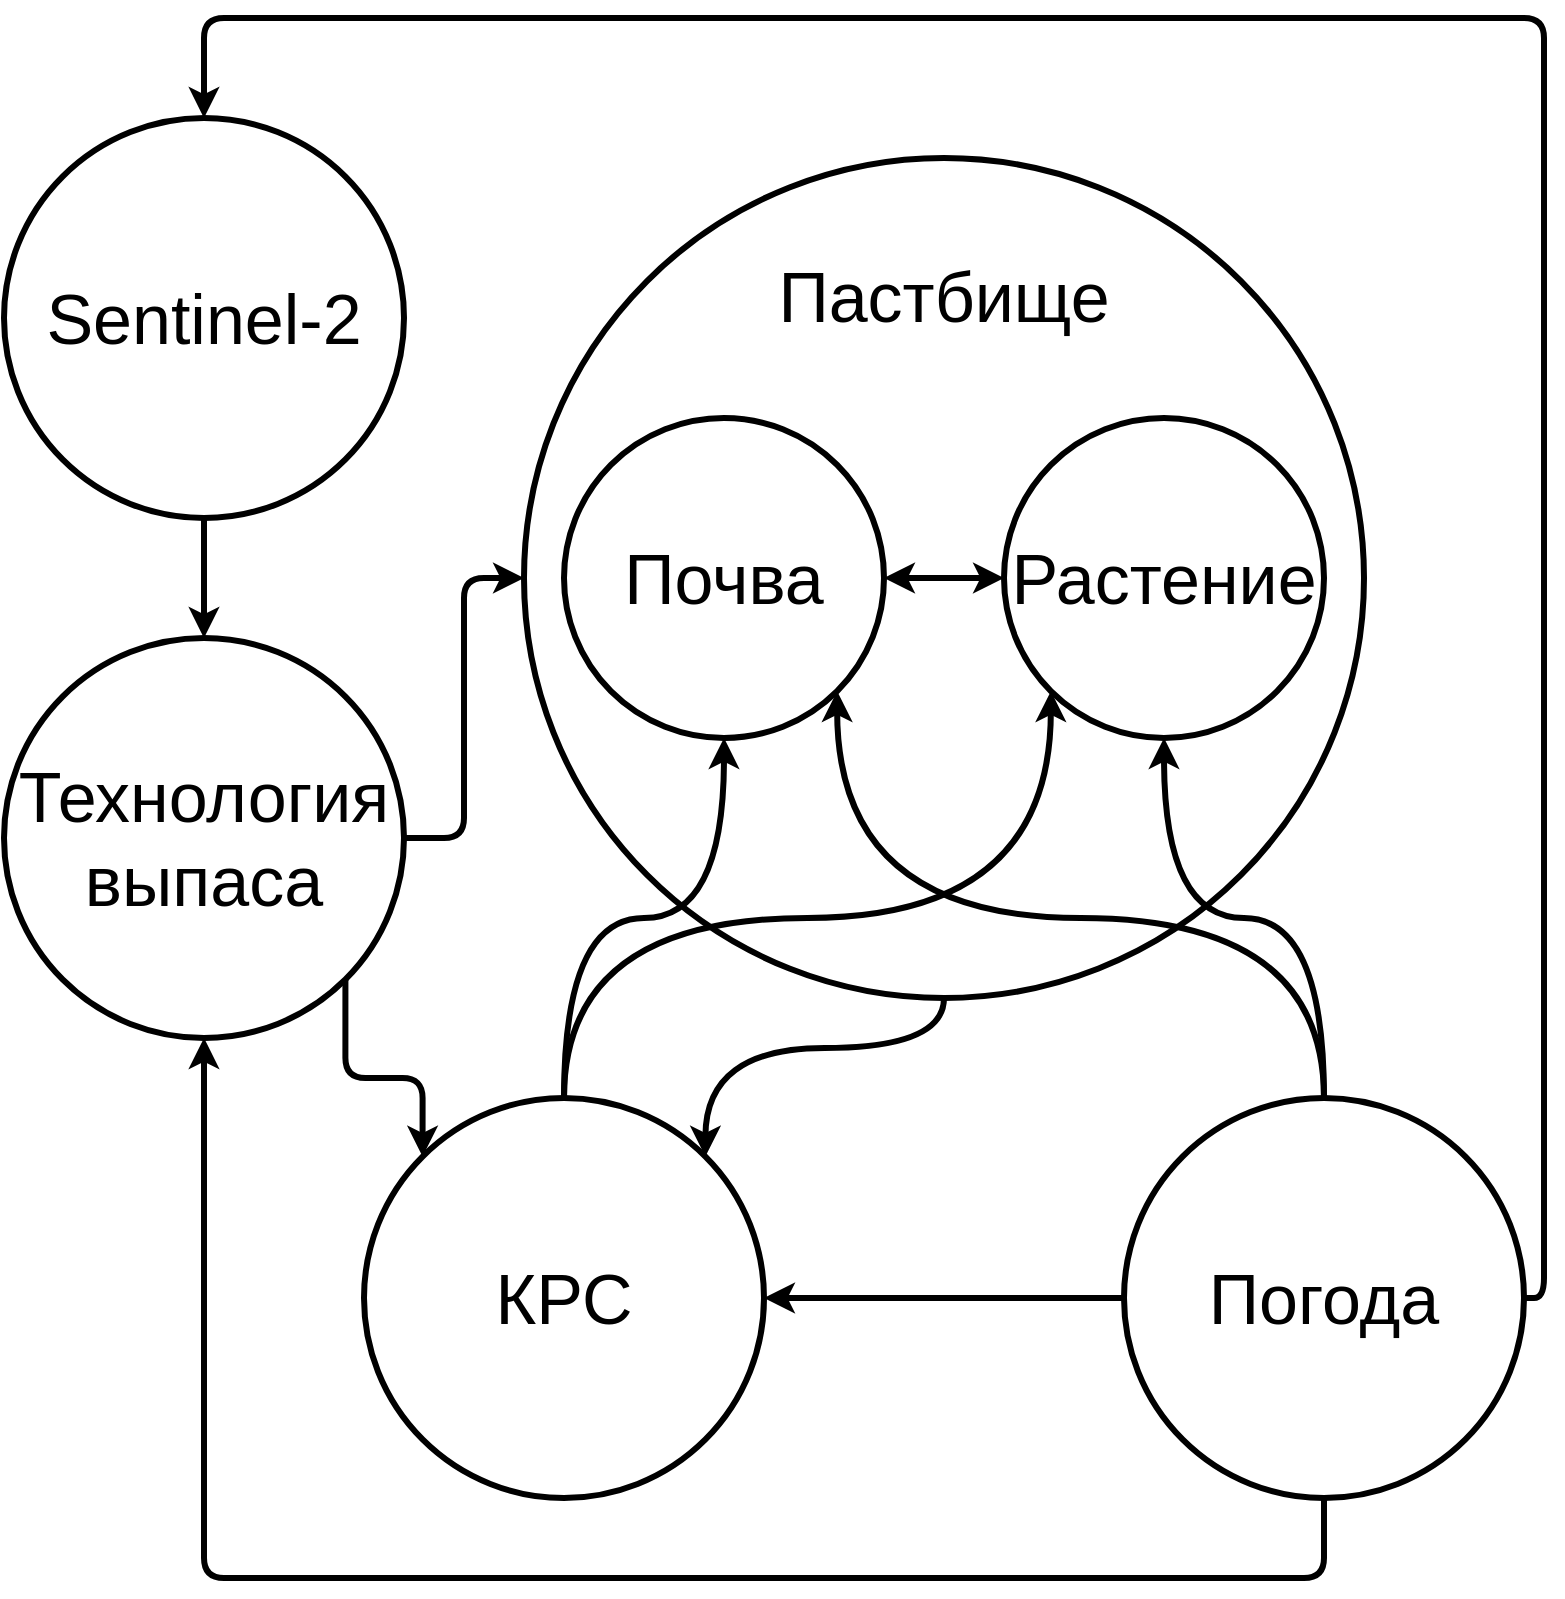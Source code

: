 <mxfile version="13.9.9" type="device"><diagram id="iqtN1N0bldz4mFvwYEZ_" name="Page-1"><mxGraphModel dx="2842" dy="967" grid="1" gridSize="10" guides="1" tooltips="1" connect="1" arrows="1" fold="1" page="1" pageScale="1" pageWidth="1169" pageHeight="827" math="0" shadow="0"><root><mxCell id="0"/><mxCell id="1" parent="0"/><mxCell id="ey9EW0XqEoOg4_lo43cT-1" style="edgeStyle=orthogonalEdgeStyle;orthogonalLoop=1;jettySize=auto;html=1;exitX=0.5;exitY=1;exitDx=0;exitDy=0;entryX=1;entryY=0;entryDx=0;entryDy=0;startArrow=none;startFill=0;strokeColor=#000000;strokeWidth=3;curved=1;" edge="1" parent="1" source="25GqJ2WFEL7E2iBgsRTf-6" target="25GqJ2WFEL7E2iBgsRTf-4"><mxGeometry relative="1" as="geometry"/></mxCell><mxCell id="25GqJ2WFEL7E2iBgsRTf-6" value="&lt;span style=&quot;font-size: 35px&quot;&gt;&lt;br&gt;Пастбище&lt;/span&gt;" style="ellipse;whiteSpace=wrap;html=1;aspect=fixed;horizontal=1;verticalAlign=top;strokeWidth=3;" parent="1" vertex="1"><mxGeometry x="60" y="550" width="420" height="420" as="geometry"/></mxCell><mxCell id="25GqJ2WFEL7E2iBgsRTf-14" style="edgeStyle=orthogonalEdgeStyle;curved=1;orthogonalLoop=1;jettySize=auto;html=1;exitX=0;exitY=0.5;exitDx=0;exitDy=0;entryX=1;entryY=0.5;entryDx=0;entryDy=0;strokeWidth=3;" parent="1" source="25GqJ2WFEL7E2iBgsRTf-1" target="25GqJ2WFEL7E2iBgsRTf-4" edge="1"><mxGeometry relative="1" as="geometry"/></mxCell><mxCell id="25GqJ2WFEL7E2iBgsRTf-18" style="edgeStyle=orthogonalEdgeStyle;curved=1;orthogonalLoop=1;jettySize=auto;html=1;exitX=0.5;exitY=0;exitDx=0;exitDy=0;entryX=0.5;entryY=1;entryDx=0;entryDy=0;startArrow=none;startFill=0;endArrow=classic;endFill=1;strokeWidth=3;" parent="1" source="25GqJ2WFEL7E2iBgsRTf-1" target="25GqJ2WFEL7E2iBgsRTf-2" edge="1"><mxGeometry relative="1" as="geometry"/></mxCell><mxCell id="25GqJ2WFEL7E2iBgsRTf-19" style="edgeStyle=orthogonalEdgeStyle;curved=1;orthogonalLoop=1;jettySize=auto;html=1;exitX=0.5;exitY=0;exitDx=0;exitDy=0;entryX=1;entryY=1;entryDx=0;entryDy=0;startArrow=none;startFill=0;endArrow=classic;endFill=1;strokeWidth=3;" parent="1" source="25GqJ2WFEL7E2iBgsRTf-1" target="25GqJ2WFEL7E2iBgsRTf-3" edge="1"><mxGeometry relative="1" as="geometry"/></mxCell><mxCell id="25GqJ2WFEL7E2iBgsRTf-24" style="edgeStyle=orthogonalEdgeStyle;orthogonalLoop=1;jettySize=auto;html=1;exitX=0.5;exitY=1;exitDx=0;exitDy=0;startArrow=none;startFill=0;endArrow=classic;endFill=1;strokeWidth=3;rounded=1;" parent="1" source="25GqJ2WFEL7E2iBgsRTf-1" target="25GqJ2WFEL7E2iBgsRTf-7" edge="1"><mxGeometry relative="1" as="geometry"><Array as="points"><mxPoint x="460" y="1260"/><mxPoint x="-100" y="1260"/></Array></mxGeometry></mxCell><mxCell id="25GqJ2WFEL7E2iBgsRTf-26" style="edgeStyle=orthogonalEdgeStyle;orthogonalLoop=1;jettySize=auto;html=1;exitX=1;exitY=0.5;exitDx=0;exitDy=0;entryX=0.5;entryY=0;entryDx=0;entryDy=0;startArrow=none;startFill=0;endArrow=classic;endFill=1;strokeWidth=3;rounded=1;" parent="1" source="25GqJ2WFEL7E2iBgsRTf-1" target="25GqJ2WFEL7E2iBgsRTf-5" edge="1"><mxGeometry relative="1" as="geometry"><Array as="points"><mxPoint x="570" y="1120"/><mxPoint x="570" y="480"/><mxPoint x="-100" y="480"/></Array></mxGeometry></mxCell><mxCell id="25GqJ2WFEL7E2iBgsRTf-1" value="&lt;font style=&quot;font-size: 35px&quot;&gt;Погода&lt;/font&gt;" style="ellipse;whiteSpace=wrap;html=1;aspect=fixed;strokeWidth=3;" parent="1" vertex="1"><mxGeometry x="360" y="1020" width="200" height="200" as="geometry"/></mxCell><mxCell id="25GqJ2WFEL7E2iBgsRTf-2" value="&lt;font style=&quot;font-size: 35px&quot;&gt;Растение&lt;/font&gt;" style="ellipse;whiteSpace=wrap;html=1;aspect=fixed;strokeWidth=3;" parent="1" vertex="1"><mxGeometry x="300" y="680" width="160" height="160" as="geometry"/></mxCell><mxCell id="25GqJ2WFEL7E2iBgsRTf-15" style="edgeStyle=orthogonalEdgeStyle;curved=1;orthogonalLoop=1;jettySize=auto;html=1;exitX=1;exitY=0.5;exitDx=0;exitDy=0;entryX=0;entryY=0.5;entryDx=0;entryDy=0;strokeWidth=3;startArrow=classic;startFill=1;endArrow=classic;endFill=1;" parent="1" source="25GqJ2WFEL7E2iBgsRTf-3" target="25GqJ2WFEL7E2iBgsRTf-2" edge="1"><mxGeometry relative="1" as="geometry"/></mxCell><mxCell id="25GqJ2WFEL7E2iBgsRTf-3" value="&lt;font style=&quot;font-size: 35px&quot;&gt;Почва&lt;/font&gt;" style="ellipse;whiteSpace=wrap;html=1;aspect=fixed;strokeWidth=3;" parent="1" vertex="1"><mxGeometry x="80" y="680" width="160" height="160" as="geometry"/></mxCell><mxCell id="25GqJ2WFEL7E2iBgsRTf-16" style="edgeStyle=orthogonalEdgeStyle;curved=1;orthogonalLoop=1;jettySize=auto;html=1;exitX=0.5;exitY=0;exitDx=0;exitDy=0;entryX=0.5;entryY=1;entryDx=0;entryDy=0;startArrow=none;startFill=0;endArrow=classic;endFill=1;strokeWidth=3;" parent="1" source="25GqJ2WFEL7E2iBgsRTf-4" target="25GqJ2WFEL7E2iBgsRTf-3" edge="1"><mxGeometry relative="1" as="geometry"/></mxCell><mxCell id="25GqJ2WFEL7E2iBgsRTf-17" style="edgeStyle=orthogonalEdgeStyle;curved=1;orthogonalLoop=1;jettySize=auto;html=1;exitX=0.5;exitY=0;exitDx=0;exitDy=0;entryX=0;entryY=1;entryDx=0;entryDy=0;startArrow=none;startFill=0;endArrow=classic;endFill=1;strokeWidth=3;" parent="1" source="25GqJ2WFEL7E2iBgsRTf-4" target="25GqJ2WFEL7E2iBgsRTf-2" edge="1"><mxGeometry relative="1" as="geometry"/></mxCell><mxCell id="25GqJ2WFEL7E2iBgsRTf-4" value="&lt;span style=&quot;font-size: 35px&quot;&gt;КРС&lt;/span&gt;" style="ellipse;whiteSpace=wrap;html=1;aspect=fixed;strokeWidth=3;" parent="1" vertex="1"><mxGeometry x="-20" y="1020" width="200" height="200" as="geometry"/></mxCell><mxCell id="25GqJ2WFEL7E2iBgsRTf-21" style="edgeStyle=orthogonalEdgeStyle;curved=1;orthogonalLoop=1;jettySize=auto;html=1;exitX=0.5;exitY=1;exitDx=0;exitDy=0;entryX=0.5;entryY=0;entryDx=0;entryDy=0;startArrow=none;startFill=0;endArrow=classic;endFill=1;strokeWidth=3;" parent="1" source="25GqJ2WFEL7E2iBgsRTf-5" target="25GqJ2WFEL7E2iBgsRTf-7" edge="1"><mxGeometry relative="1" as="geometry"/></mxCell><mxCell id="25GqJ2WFEL7E2iBgsRTf-5" value="&lt;font style=&quot;font-size: 35px&quot;&gt;Sentinel-2&lt;/font&gt;" style="ellipse;whiteSpace=wrap;html=1;aspect=fixed;strokeWidth=3;" parent="1" vertex="1"><mxGeometry x="-200" y="530" width="200" height="200" as="geometry"/></mxCell><mxCell id="25GqJ2WFEL7E2iBgsRTf-23" style="edgeStyle=orthogonalEdgeStyle;orthogonalLoop=1;jettySize=auto;html=1;exitX=1;exitY=0.5;exitDx=0;exitDy=0;entryX=0;entryY=0.5;entryDx=0;entryDy=0;startArrow=none;startFill=0;endArrow=classic;endFill=1;strokeWidth=3;rounded=1;" parent="1" source="25GqJ2WFEL7E2iBgsRTf-7" target="25GqJ2WFEL7E2iBgsRTf-6" edge="1"><mxGeometry relative="1" as="geometry"/></mxCell><mxCell id="25GqJ2WFEL7E2iBgsRTf-25" style="edgeStyle=orthogonalEdgeStyle;orthogonalLoop=1;jettySize=auto;html=1;exitX=1;exitY=1;exitDx=0;exitDy=0;entryX=0;entryY=0;entryDx=0;entryDy=0;startArrow=none;startFill=0;endArrow=classic;endFill=1;strokeWidth=3;rounded=1;" parent="1" source="25GqJ2WFEL7E2iBgsRTf-7" target="25GqJ2WFEL7E2iBgsRTf-4" edge="1"><mxGeometry relative="1" as="geometry"/></mxCell><mxCell id="25GqJ2WFEL7E2iBgsRTf-7" value="&lt;font style=&quot;font-size: 35px&quot;&gt;Технология выпаса&lt;/font&gt;" style="ellipse;whiteSpace=wrap;html=1;aspect=fixed;strokeWidth=3;" parent="1" vertex="1"><mxGeometry x="-200" y="790" width="200" height="200" as="geometry"/></mxCell></root></mxGraphModel></diagram></mxfile>